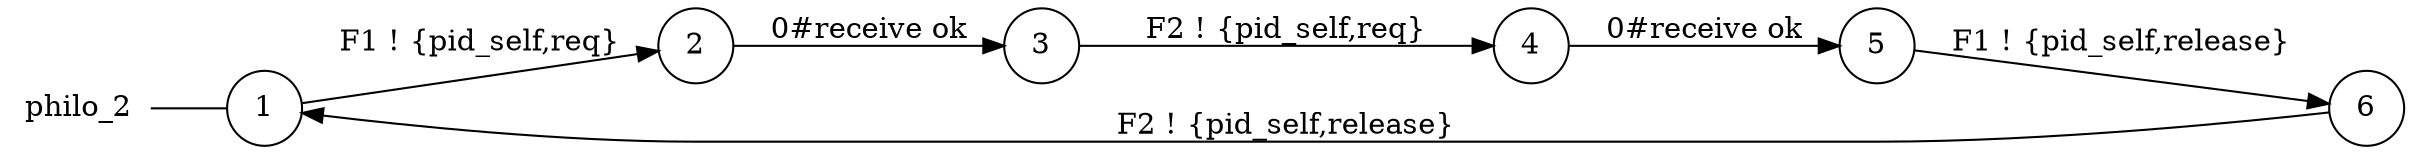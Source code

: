 digraph philo_2 {
	rankdir="LR";
	n_0 [label="philo_2", shape="plaintext"];
	n_1 [id="1", shape=circle, label="1"];
	n_0 -> n_1 [arrowhead=none];
	n_2 [id="7", shape=circle, label="4"];
	n_3 [id="6", shape=circle, label="5"];
	n_4 [id="3", shape=circle, label="3"];
	n_5 [id="2", shape=circle, label="2"];
	n_6 [id="5", shape=circle, label="6"];

	n_3 -> n_6 [id="[$e|2]", label="F1 ! {pid_self,release}"];
	n_6 -> n_1 [id="[$e|7]", label="F2 ! {pid_self,release}"];
	n_4 -> n_2 [id="[$e|6]", label="F2 ! {pid_self,req}"];
	n_1 -> n_5 [id="[$e|5]", label="F1 ! {pid_self,req}"];
	n_2 -> n_3 [id="[$e|3]", label="0#receive ok"];
	n_5 -> n_4 [id="[$e|4]", label="0#receive ok"];
}
